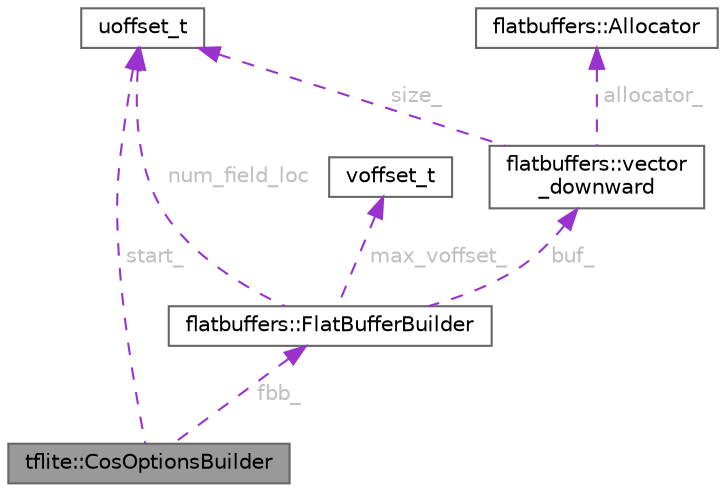 digraph "tflite::CosOptionsBuilder"
{
 // LATEX_PDF_SIZE
  bgcolor="transparent";
  edge [fontname=Helvetica,fontsize=10,labelfontname=Helvetica,labelfontsize=10];
  node [fontname=Helvetica,fontsize=10,shape=box,height=0.2,width=0.4];
  Node1 [id="Node000001",label="tflite::CosOptionsBuilder",height=0.2,width=0.4,color="gray40", fillcolor="grey60", style="filled", fontcolor="black",tooltip=" "];
  Node2 -> Node1 [id="edge1_Node000001_Node000002",dir="back",color="darkorchid3",style="dashed",tooltip=" ",label=" fbb_",fontcolor="grey" ];
  Node2 [id="Node000002",label="flatbuffers::FlatBufferBuilder",height=0.2,width=0.4,color="gray40", fillcolor="white", style="filled",URL="$classflatbuffers_1_1_flat_buffer_builder.html",tooltip="Helper class to hold data needed in creation of a FlatBuffer. To serialize data, you typically call o..."];
  Node3 -> Node2 [id="edge2_Node000002_Node000003",dir="back",color="darkorchid3",style="dashed",tooltip=" ",label=" buf_",fontcolor="grey" ];
  Node3 [id="Node000003",label="flatbuffers::vector\l_downward",height=0.2,width=0.4,color="gray40", fillcolor="white", style="filled",URL="$classflatbuffers_1_1vector__downward.html",tooltip=" "];
  Node4 -> Node3 [id="edge3_Node000003_Node000004",dir="back",color="darkorchid3",style="dashed",tooltip=" ",label=" allocator_",fontcolor="grey" ];
  Node4 [id="Node000004",label="flatbuffers::Allocator",height=0.2,width=0.4,color="gray40", fillcolor="white", style="filled",URL="$classflatbuffers_1_1_allocator.html",tooltip=" "];
  Node5 -> Node3 [id="edge4_Node000003_Node000005",dir="back",color="darkorchid3",style="dashed",tooltip=" ",label=" size_",fontcolor="grey" ];
  Node5 [id="Node000005",label="uoffset_t",height=0.2,width=0.4,color="gray40", fillcolor="white", style="filled",tooltip=" "];
  Node5 -> Node2 [id="edge5_Node000002_Node000005",dir="back",color="darkorchid3",style="dashed",tooltip=" ",label=" num_field_loc",fontcolor="grey" ];
  Node6 -> Node2 [id="edge6_Node000002_Node000006",dir="back",color="darkorchid3",style="dashed",tooltip=" ",label=" max_voffset_",fontcolor="grey" ];
  Node6 [id="Node000006",label="voffset_t",height=0.2,width=0.4,color="gray40", fillcolor="white", style="filled",tooltip=" "];
  Node5 -> Node1 [id="edge7_Node000001_Node000005",dir="back",color="darkorchid3",style="dashed",tooltip=" ",label=" start_",fontcolor="grey" ];
}
